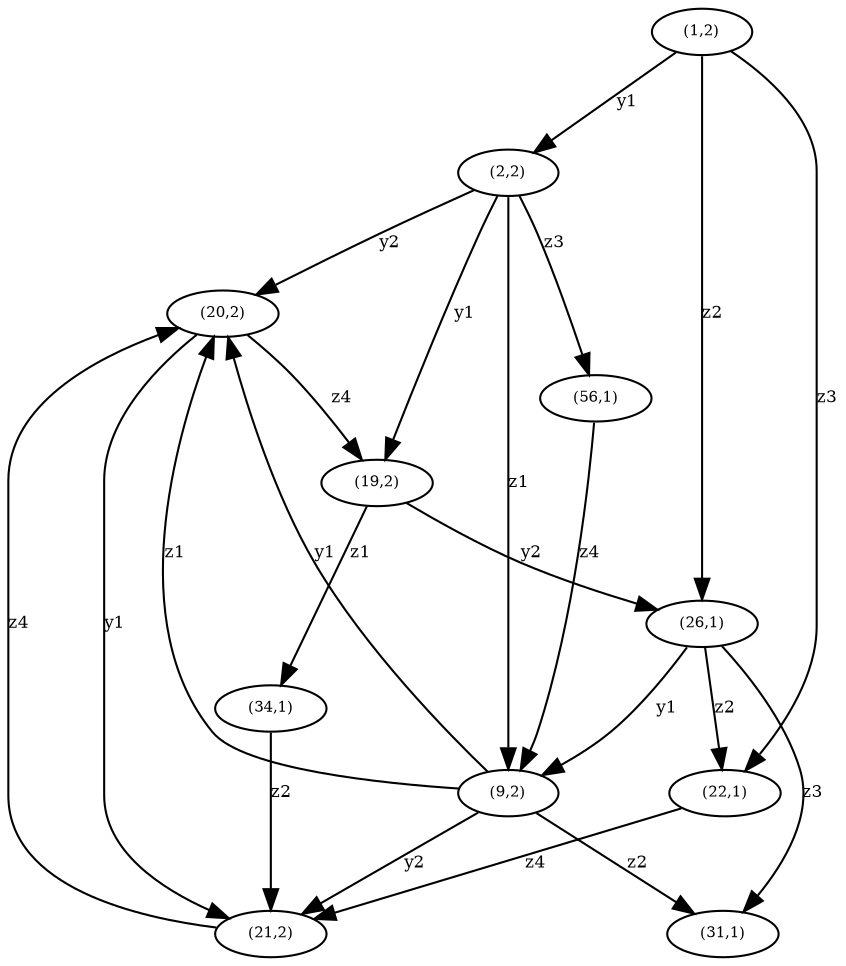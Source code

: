 digraph D3_2 {
"Hv(1,2)" [label="(1,2)",fontsize=7,width=.01,height=.01];
"Hv(1,2)" -> "Hv(2,2)" [label="y1",fontsize=8];
"Hv(1,2)" -> "Hv(26,1)" [label="z2",fontsize=8];
"Hv(1,2)" -> "Hv(22,1)" [label="z3",fontsize=8];
"Hv(2,2)" [label="(2,2)",fontsize=7,width=.01,height=.01];
"Hv(2,2)" -> "Hv(20,2)" [label="y2",fontsize=8];
"Hv(2,2)" -> "Hv(19,2)" [label="y1",fontsize=8];
"Hv(2,2)" -> "Hv(9,2)" [label="z1",fontsize=8];
"Hv(2,2)" -> "Hv(56,1)" [label="z3",fontsize=8];
"Hv(9,2)" [label="(9,2)",fontsize=7,width=.01,height=.01];
"Hv(9,2)" -> "Hv(20,2)" [label="y1",fontsize=8];
"Hv(9,2)" -> "Hv(21,2)" [label="y2",fontsize=8];
"Hv(9,2)" -> "Hv(20,2)" [label="z1",fontsize=8];
"Hv(9,2)" -> "Hv(31,1)" [label="z2",fontsize=8];
"Hv(19,2)" [label="(19,2)",fontsize=7,width=.01,height=.01];
"Hv(19,2)" -> "Hv(26,1)" [label="y2",fontsize=8];
"Hv(19,2)" -> "Hv(34,1)" [label="z1",fontsize=8];
"Hv(20,2)" [label="(20,2)",fontsize=7,width=.01,height=.01];
"Hv(20,2)" -> "Hv(21,2)" [label="y1",fontsize=8];
"Hv(20,2)" -> "Hv(19,2)" [label="z4",fontsize=8];
"Hv(21,2)" [label="(21,2)",fontsize=7,width=.01,height=.01];
"Hv(21,2)" -> "Hv(20,2)" [label="z4",fontsize=8];
"Hv(22,1)" [label="(22,1)",fontsize=7,width=.01,height=.01];
"Hv(22,1)" -> "Hv(21,2)" [label="z4",fontsize=8];
"Hv(26,1)" [label="(26,1)",fontsize=7,width=.01,height=.01];
"Hv(26,1)" -> "Hv(9,2)" [label="y1",fontsize=8];
"Hv(26,1)" -> "Hv(22,1)" [label="z2",fontsize=8];
"Hv(26,1)" -> "Hv(31,1)" [label="z3",fontsize=8];
"Hv(31,1)" [label="(31,1)",fontsize=7,width=.01,height=.01];
"Hv(34,1)" [label="(34,1)",fontsize=7,width=.01,height=.01];
"Hv(34,1)" -> "Hv(21,2)" [label="z2",fontsize=8];
"Hv(56,1)" [label="(56,1)",fontsize=7,width=.01,height=.01];
"Hv(56,1)" -> "Hv(9,2)" [label="z4",fontsize=8];}